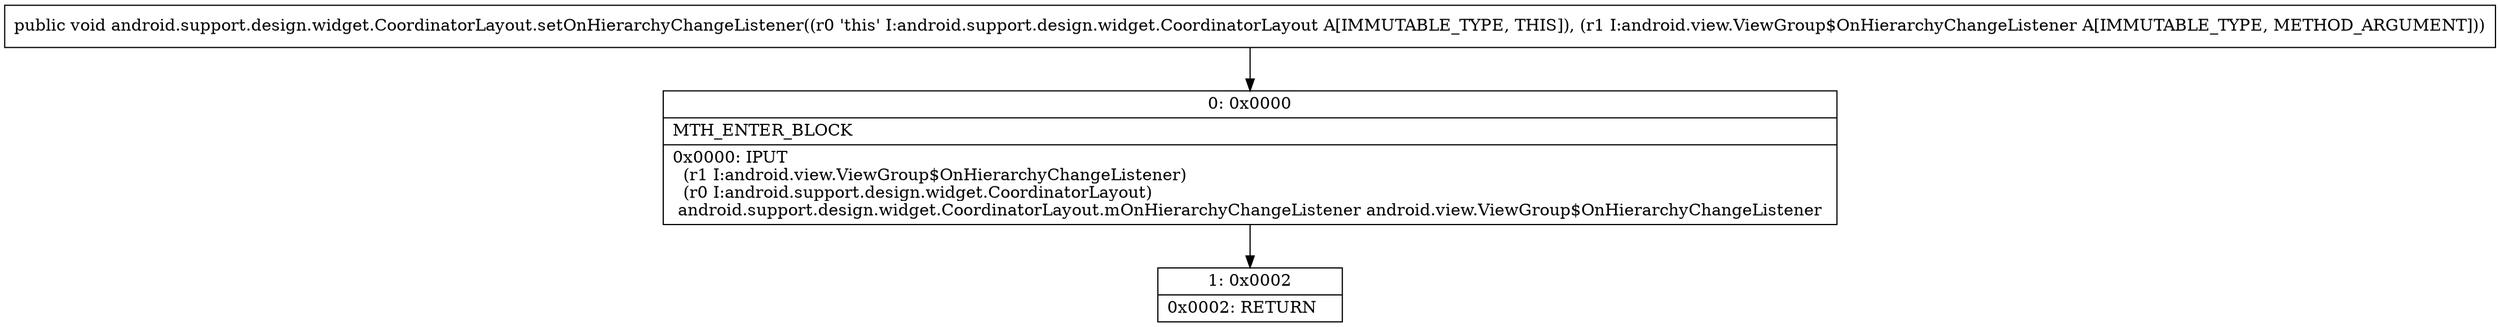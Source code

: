 digraph "CFG forandroid.support.design.widget.CoordinatorLayout.setOnHierarchyChangeListener(Landroid\/view\/ViewGroup$OnHierarchyChangeListener;)V" {
Node_0 [shape=record,label="{0\:\ 0x0000|MTH_ENTER_BLOCK\l|0x0000: IPUT  \l  (r1 I:android.view.ViewGroup$OnHierarchyChangeListener)\l  (r0 I:android.support.design.widget.CoordinatorLayout)\l android.support.design.widget.CoordinatorLayout.mOnHierarchyChangeListener android.view.ViewGroup$OnHierarchyChangeListener \l}"];
Node_1 [shape=record,label="{1\:\ 0x0002|0x0002: RETURN   \l}"];
MethodNode[shape=record,label="{public void android.support.design.widget.CoordinatorLayout.setOnHierarchyChangeListener((r0 'this' I:android.support.design.widget.CoordinatorLayout A[IMMUTABLE_TYPE, THIS]), (r1 I:android.view.ViewGroup$OnHierarchyChangeListener A[IMMUTABLE_TYPE, METHOD_ARGUMENT])) }"];
MethodNode -> Node_0;
Node_0 -> Node_1;
}

